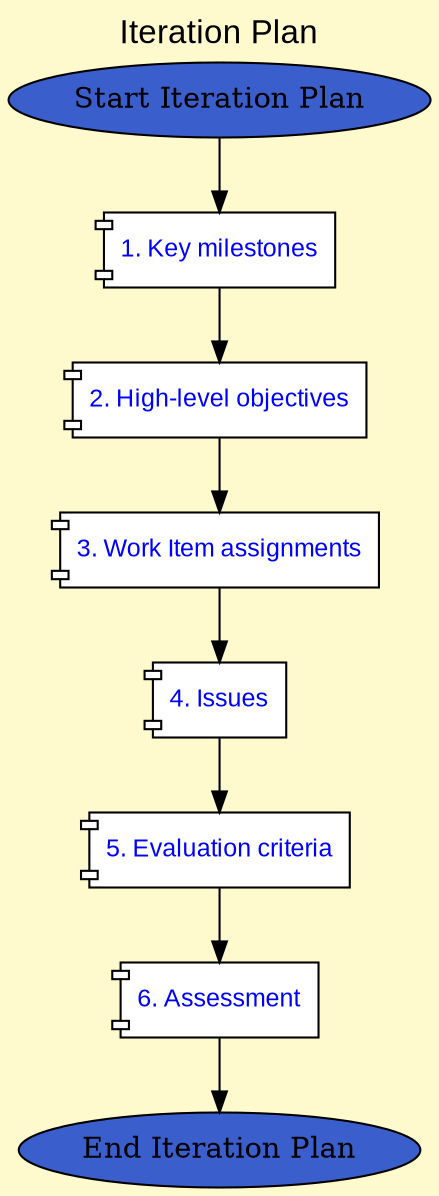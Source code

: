 digraph iterationPlan {
  graph [
    fontsize = 16,
    fontname = Arial,
    label = "Iteration Plan",
    labelloc = t,
    bgcolor = "lemonchiffon"
  ];
  
	"Artifact Start 1 2 2 3 5 6 0 Iteration Plan |" -> "Artifact SectionWT 1 2 2 3 5 6 1 Key milestones | Templates/IterationPlan/KeyMilestones.txt" [style=solid];
	"Artifact SectionWT 1 2 2 3 5 6 1 Key milestones | Templates/IterationPlan/KeyMilestones.txt" -> "Artifact SectionWT 1 2 2 3 5 6 2 High-level objectives | Templates/IterationPlan/High-levelObjectives.txt" [style=solid];
	"Artifact SectionWT 1 2 2 3 5 6 2 High-level objectives | Templates/IterationPlan/High-levelObjectives.txt" -> "Artifact SectionWT 1 2 2 3 5 6 3 Work Item assignments | Templates/IterationPlan/WorkItemAssignments.txt" [style=solid];
	"Artifact SectionWT 1 2 2 3 5 6 3 Work Item assignments | Templates/IterationPlan/WorkItemAssignments.txt" -> "Artifact SectionWT 1 2 2 3 5 6 4 Issues | Templates/IterationPlan/Issues.txt" [style=solid];
	"Artifact SectionWT 1 2 2 3 5 6 4 Issues | Templates/IterationPlan/Issues.txt" -> "Artifact SectionWT 1 2 2 3 5 6 5 Evaluation criteria | Templates/IterationPlan/EvaluationCriteria.txt" [style=solid];
	"Artifact SectionWT 1 2 2 3 5 6 5 Evaluation criteria | Templates/IterationPlan/EvaluationCriteria.txt" -> "Artifact SectionWT 1 2 2 3 5 6 6 Assessment | Templates/IterationPlan/Assessment.txt" [style=solid];
	"Artifact SectionWT 1 2 2 3 5 6 6 Assessment | Templates/IterationPlan/Assessment.txt" -> "Artifact End 1 2 2 3 5 6 0 Iteration Plan |" [style=solid];
    
	"Artifact Start 1 2 2 3 5 6 0 Iteration Plan |" [shape=ellipse,label="Start Iteration Plan",fillcolor =royalblue3,style=filled];
	"Artifact End 1 2 2 3 5 6 0 Iteration Plan |" [shape=ellipse,label="End Iteration Plan",fillcolor =royalblue3,style=filled];
	
	"Artifact SectionWT 1 2 2 3 5 6 1 Key milestones | Templates/IterationPlan/KeyMilestones.txt" [
    		shape = component,
    		label = "1. Key milestones",
    		margin="0.11,0.11",	 
			URL = "./Templates/KeyMilestones.txt",
    		fillcolor = white,
    		style = filled,
    		fontname = Arial,
	   		fontsize = 12,
			fontcolor = blue
  		];

	"Artifact SectionWT 1 2 2 3 5 6 2 High-level objectives | Templates/IterationPlan/High-levelObjectives.txt" [
    		shape = component,
    		label = "2. High-level objectives",
    		margin="0.11,0.11",	 
			URL = "./Templates/High-levelObjectives.txt",
    		fillcolor = white,
    		style = filled,
    		fontname = Arial,
	   		fontsize = 12,
			fontcolor = blue
  		];	

	"Artifact SectionWT 1 2 2 3 5 6 3 Work Item assignments | Templates/IterationPlan/WorkItemAssignments.txt" [
    		shape = component,
    		label = "3. Work Item assignments",
    		margin="0.11,0.11",	 
			URL = "./Templates/WorkItemAssignments.txt",
    		fillcolor = white,
    		style = filled,
    		fontname = Arial,
	   		fontsize = 12,
			fontcolor = blue
  		];	

	"Artifact SectionWT 1 2 2 3 5 6 4 Issues | Templates/IterationPlan/Issues.txt" [
    		shape = component,
    		label = "4. Issues",
    		margin="0.11,0.11",	 
			URL = "./Templates/Issues.txt",
    		fillcolor = white,
    		style = filled,
    		fontname = Arial,
	   		fontsize = 12,
			fontcolor = blue
  		];	

	"Artifact SectionWT 1 2 2 3 5 6 5 Evaluation criteria | Templates/IterationPlan/EvaluationCriteria.txt" [
    		shape = component,
    		label = "5. Evaluation criteria",
    		margin="0.11,0.11",	 
			URL = "./Templates/EvaluationCriteria.txt",
    		fillcolor = white,
    		style = filled,
    		fontname = Arial,
	   		fontsize = 12,
			fontcolor = blue
  		];	

	"Artifact SectionWT 1 2 2 3 5 6 6 Assessment | Templates/IterationPlan/Assessment.txt" [
    		shape = component,
    		label = "6. Assessment",
    		margin="0.11,0.11",	 
			URL = "./Templates/Assessment.txt",
    		fillcolor = white,
    		style = filled,
    		fontname = Arial,
	   		fontsize = 12,
			fontcolor = blue
  		];			
				
}